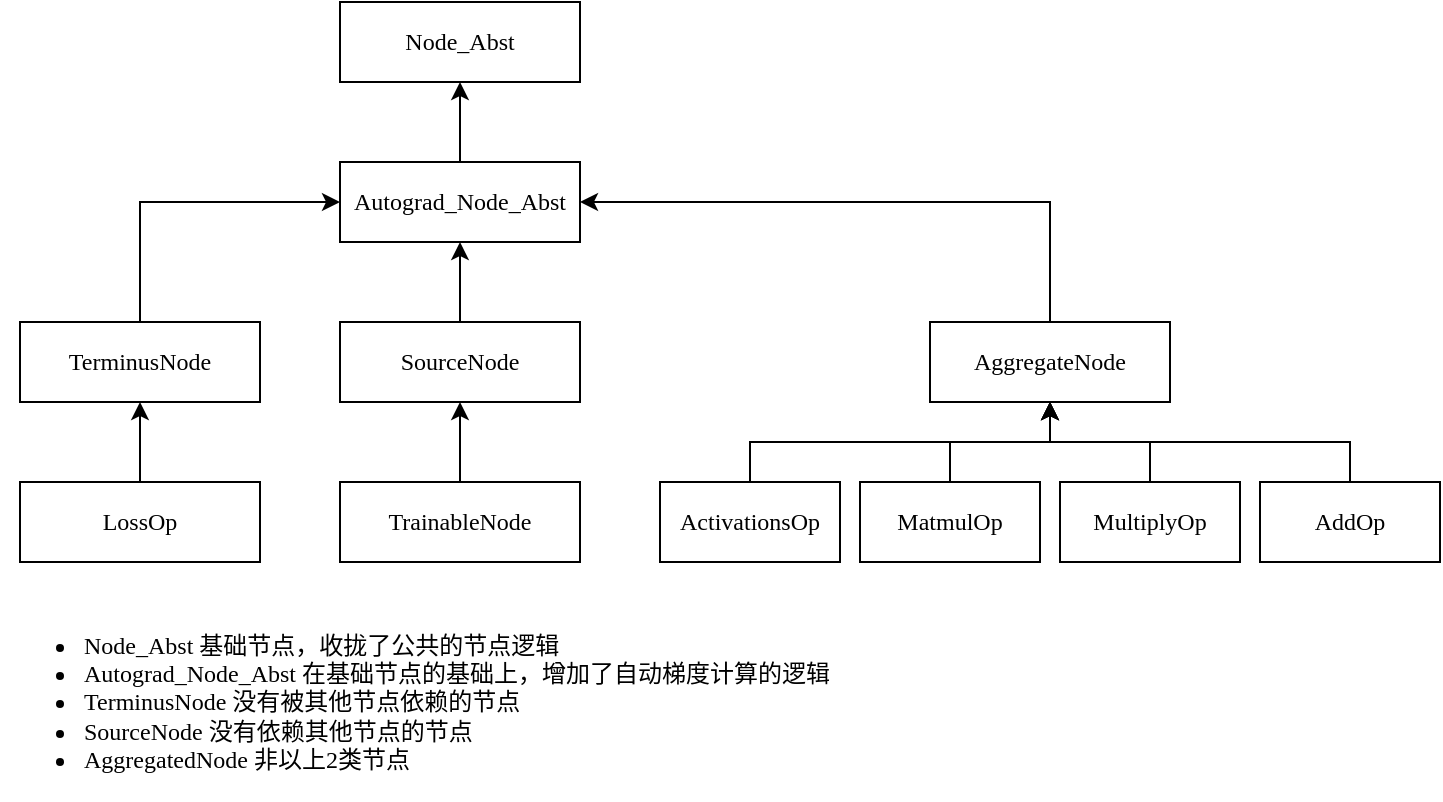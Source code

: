 <mxfile version="14.1.8" type="device"><diagram id="C5RBs43oDa-KdzZeNtuy" name="DAG类图"><mxGraphModel dx="1188" dy="658" grid="0" gridSize="10" guides="1" tooltips="1" connect="1" arrows="1" fold="1" page="1" pageScale="1" pageWidth="827" pageHeight="1169" math="0" shadow="0"><root><mxCell id="WIyWlLk6GJQsqaUBKTNV-0"/><mxCell id="WIyWlLk6GJQsqaUBKTNV-1" parent="WIyWlLk6GJQsqaUBKTNV-0"/><mxCell id="LbEoupi56xv_wMQ3qJqX-0" value="Node_Abst" style="rounded=0;whiteSpace=wrap;html=1;fontFamily=Tahoma;" vertex="1" parent="WIyWlLk6GJQsqaUBKTNV-1"><mxGeometry x="240" y="80" width="120" height="40" as="geometry"/></mxCell><mxCell id="LbEoupi56xv_wMQ3qJqX-2" style="edgeStyle=orthogonalEdgeStyle;rounded=0;orthogonalLoop=1;jettySize=auto;html=1;entryX=0.5;entryY=1;entryDx=0;entryDy=0;fontFamily=Tahoma;" edge="1" parent="WIyWlLk6GJQsqaUBKTNV-1" source="LbEoupi56xv_wMQ3qJqX-1" target="LbEoupi56xv_wMQ3qJqX-0"><mxGeometry relative="1" as="geometry"/></mxCell><mxCell id="LbEoupi56xv_wMQ3qJqX-1" value="Autograd_Node_Abst" style="rounded=0;whiteSpace=wrap;html=1;fontFamily=Tahoma;" vertex="1" parent="WIyWlLk6GJQsqaUBKTNV-1"><mxGeometry x="240" y="160" width="120" height="40" as="geometry"/></mxCell><mxCell id="LbEoupi56xv_wMQ3qJqX-7" style="edgeStyle=orthogonalEdgeStyle;rounded=0;orthogonalLoop=1;jettySize=auto;html=1;entryX=0.5;entryY=1;entryDx=0;entryDy=0;fontFamily=Tahoma;" edge="1" parent="WIyWlLk6GJQsqaUBKTNV-1" source="LbEoupi56xv_wMQ3qJqX-6" target="LbEoupi56xv_wMQ3qJqX-1"><mxGeometry relative="1" as="geometry"/></mxCell><mxCell id="LbEoupi56xv_wMQ3qJqX-6" value="SourceNode" style="rounded=0;whiteSpace=wrap;html=1;fontFamily=Tahoma;" vertex="1" parent="WIyWlLk6GJQsqaUBKTNV-1"><mxGeometry x="240" y="240" width="120" height="40" as="geometry"/></mxCell><mxCell id="LbEoupi56xv_wMQ3qJqX-10" style="edgeStyle=orthogonalEdgeStyle;rounded=0;orthogonalLoop=1;jettySize=auto;html=1;entryX=0;entryY=0.5;entryDx=0;entryDy=0;exitX=0.5;exitY=0;exitDx=0;exitDy=0;fontFamily=Tahoma;" edge="1" parent="WIyWlLk6GJQsqaUBKTNV-1" source="LbEoupi56xv_wMQ3qJqX-9" target="LbEoupi56xv_wMQ3qJqX-1"><mxGeometry relative="1" as="geometry"><mxPoint x="310" y="220" as="targetPoint"/></mxGeometry></mxCell><mxCell id="LbEoupi56xv_wMQ3qJqX-9" value="TerminusNode" style="rounded=0;whiteSpace=wrap;html=1;fontFamily=Tahoma;" vertex="1" parent="WIyWlLk6GJQsqaUBKTNV-1"><mxGeometry x="80" y="240" width="120" height="40" as="geometry"/></mxCell><mxCell id="LbEoupi56xv_wMQ3qJqX-14" style="edgeStyle=orthogonalEdgeStyle;rounded=0;orthogonalLoop=1;jettySize=auto;html=1;entryX=1;entryY=0.5;entryDx=0;entryDy=0;exitX=0.5;exitY=0;exitDx=0;exitDy=0;fontFamily=Tahoma;" edge="1" parent="WIyWlLk6GJQsqaUBKTNV-1" source="LbEoupi56xv_wMQ3qJqX-12" target="LbEoupi56xv_wMQ3qJqX-1"><mxGeometry relative="1" as="geometry"/></mxCell><mxCell id="LbEoupi56xv_wMQ3qJqX-12" value="AggregateNode" style="rounded=0;whiteSpace=wrap;html=1;fontFamily=Tahoma;" vertex="1" parent="WIyWlLk6GJQsqaUBKTNV-1"><mxGeometry x="535" y="240" width="120" height="40" as="geometry"/></mxCell><mxCell id="LbEoupi56xv_wMQ3qJqX-16" style="edgeStyle=orthogonalEdgeStyle;rounded=0;orthogonalLoop=1;jettySize=auto;html=1;entryX=0.5;entryY=1;entryDx=0;entryDy=0;fontFamily=Tahoma;" edge="1" parent="WIyWlLk6GJQsqaUBKTNV-1" source="LbEoupi56xv_wMQ3qJqX-15" target="LbEoupi56xv_wMQ3qJqX-6"><mxGeometry relative="1" as="geometry"/></mxCell><mxCell id="LbEoupi56xv_wMQ3qJqX-15" value="TrainableNode" style="rounded=0;whiteSpace=wrap;html=1;fontFamily=Tahoma;" vertex="1" parent="WIyWlLk6GJQsqaUBKTNV-1"><mxGeometry x="240" y="320" width="120" height="40" as="geometry"/></mxCell><mxCell id="LbEoupi56xv_wMQ3qJqX-18" style="edgeStyle=orthogonalEdgeStyle;rounded=0;orthogonalLoop=1;jettySize=auto;html=1;entryX=0.5;entryY=1;entryDx=0;entryDy=0;fontFamily=Tahoma;" edge="1" parent="WIyWlLk6GJQsqaUBKTNV-1" source="LbEoupi56xv_wMQ3qJqX-17" target="LbEoupi56xv_wMQ3qJqX-9"><mxGeometry relative="1" as="geometry"/></mxCell><mxCell id="LbEoupi56xv_wMQ3qJqX-17" value="LossOp" style="rounded=0;whiteSpace=wrap;html=1;fontFamily=Tahoma;" vertex="1" parent="WIyWlLk6GJQsqaUBKTNV-1"><mxGeometry x="80" y="320" width="120" height="40" as="geometry"/></mxCell><mxCell id="LbEoupi56xv_wMQ3qJqX-23" style="edgeStyle=orthogonalEdgeStyle;rounded=0;orthogonalLoop=1;jettySize=auto;html=1;exitX=0.5;exitY=0;exitDx=0;exitDy=0;entryX=0.5;entryY=1;entryDx=0;entryDy=0;fontFamily=Tahoma;" edge="1" parent="WIyWlLk6GJQsqaUBKTNV-1" source="LbEoupi56xv_wMQ3qJqX-19" target="LbEoupi56xv_wMQ3qJqX-12"><mxGeometry relative="1" as="geometry"/></mxCell><mxCell id="LbEoupi56xv_wMQ3qJqX-19" value="ActivationsOp" style="rounded=0;whiteSpace=wrap;html=1;fontFamily=Tahoma;" vertex="1" parent="WIyWlLk6GJQsqaUBKTNV-1"><mxGeometry x="400" y="320" width="90" height="40" as="geometry"/></mxCell><mxCell id="LbEoupi56xv_wMQ3qJqX-24" style="edgeStyle=orthogonalEdgeStyle;rounded=0;orthogonalLoop=1;jettySize=auto;html=1;exitX=0.5;exitY=0;exitDx=0;exitDy=0;entryX=0.5;entryY=1;entryDx=0;entryDy=0;fontFamily=Tahoma;" edge="1" parent="WIyWlLk6GJQsqaUBKTNV-1" source="LbEoupi56xv_wMQ3qJqX-20" target="LbEoupi56xv_wMQ3qJqX-12"><mxGeometry relative="1" as="geometry"><mxPoint x="520" y="280" as="targetPoint"/></mxGeometry></mxCell><mxCell id="LbEoupi56xv_wMQ3qJqX-20" value="MatmulOp" style="rounded=0;whiteSpace=wrap;html=1;fontFamily=Tahoma;" vertex="1" parent="WIyWlLk6GJQsqaUBKTNV-1"><mxGeometry x="500" y="320" width="90" height="40" as="geometry"/></mxCell><mxCell id="LbEoupi56xv_wMQ3qJqX-25" style="edgeStyle=orthogonalEdgeStyle;rounded=0;orthogonalLoop=1;jettySize=auto;html=1;exitX=0.5;exitY=0;exitDx=0;exitDy=0;entryX=0.5;entryY=1;entryDx=0;entryDy=0;fontFamily=Tahoma;" edge="1" parent="WIyWlLk6GJQsqaUBKTNV-1" source="LbEoupi56xv_wMQ3qJqX-21" target="LbEoupi56xv_wMQ3qJqX-12"><mxGeometry relative="1" as="geometry"><mxPoint x="520" y="280" as="targetPoint"/></mxGeometry></mxCell><mxCell id="LbEoupi56xv_wMQ3qJqX-21" value="MultiplyOp" style="rounded=0;whiteSpace=wrap;html=1;fontFamily=Tahoma;" vertex="1" parent="WIyWlLk6GJQsqaUBKTNV-1"><mxGeometry x="600" y="320" width="90" height="40" as="geometry"/></mxCell><mxCell id="LbEoupi56xv_wMQ3qJqX-26" style="edgeStyle=orthogonalEdgeStyle;rounded=0;orthogonalLoop=1;jettySize=auto;html=1;exitX=0.5;exitY=0;exitDx=0;exitDy=0;entryX=0.5;entryY=1;entryDx=0;entryDy=0;fontFamily=Tahoma;" edge="1" parent="WIyWlLk6GJQsqaUBKTNV-1" source="LbEoupi56xv_wMQ3qJqX-22" target="LbEoupi56xv_wMQ3qJqX-12"><mxGeometry relative="1" as="geometry"><mxPoint x="520" y="280" as="targetPoint"/></mxGeometry></mxCell><mxCell id="LbEoupi56xv_wMQ3qJqX-22" value="AddOp" style="rounded=0;whiteSpace=wrap;html=1;fontFamily=Tahoma;" vertex="1" parent="WIyWlLk6GJQsqaUBKTNV-1"><mxGeometry x="700" y="320" width="90" height="40" as="geometry"/></mxCell><mxCell id="LbEoupi56xv_wMQ3qJqX-27" value="&lt;ul&gt;&lt;li&gt;Node_Abst 基础节点，收拢了公共的节点逻辑&lt;/li&gt;&lt;li&gt;Autograd_Node_Abst 在基础节点的基础上，增加了自动梯度计算的逻辑&lt;/li&gt;&lt;li&gt;TerminusNode 没有被其他节点依赖的节点&lt;/li&gt;&lt;li&gt;SourceNode 没有依赖其他节点的节点&lt;/li&gt;&lt;li&gt;AggregatedNode 非以上2类节点&lt;/li&gt;&lt;/ul&gt;" style="text;html=1;align=left;verticalAlign=middle;resizable=0;points=[];autosize=1;fontFamily=Tahoma;" vertex="1" parent="WIyWlLk6GJQsqaUBKTNV-1"><mxGeometry x="70" y="381" width="430" height="98" as="geometry"/></mxCell></root></mxGraphModel></diagram></mxfile>
